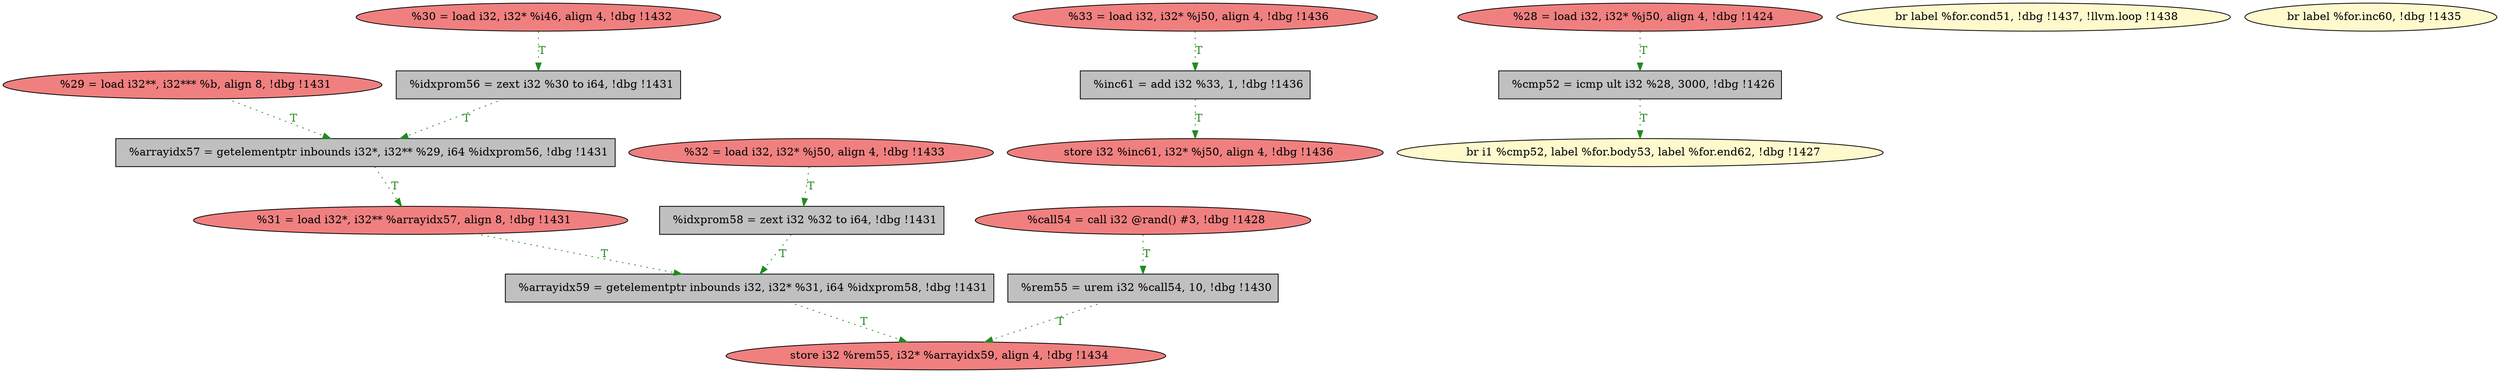
digraph G {


node7273 [fillcolor=lightcoral,label="  store i32 %rem55, i32* %arrayidx59, align 4, !dbg !1434",shape=ellipse,style=filled ]
node7271 [fillcolor=grey,label="  %arrayidx59 = getelementptr inbounds i32, i32* %31, i64 %idxprom58, !dbg !1431",shape=rectangle,style=filled ]
node7259 [fillcolor=lightcoral,label="  %33 = load i32, i32* %j50, align 4, !dbg !1436",shape=ellipse,style=filled ]
node7260 [fillcolor=lightcoral,label="  %31 = load i32*, i32** %arrayidx57, align 8, !dbg !1431",shape=ellipse,style=filled ]
node7272 [fillcolor=lightcoral,label="  %28 = load i32, i32* %j50, align 4, !dbg !1424",shape=ellipse,style=filled ]
node7261 [fillcolor=lightcoral,label="  %call54 = call i32 @rand() #3, !dbg !1428",shape=ellipse,style=filled ]
node7269 [fillcolor=lightcoral,label="  %30 = load i32, i32* %i46, align 4, !dbg !1432",shape=ellipse,style=filled ]
node7255 [fillcolor=lemonchiffon,label="  br label %for.cond51, !dbg !1437, !llvm.loop !1438",shape=ellipse,style=filled ]
node7262 [fillcolor=grey,label="  %arrayidx57 = getelementptr inbounds i32*, i32** %29, i64 %idxprom56, !dbg !1431",shape=rectangle,style=filled ]
node7266 [fillcolor=grey,label="  %cmp52 = icmp ult i32 %28, 3000, !dbg !1426",shape=rectangle,style=filled ]
node7263 [fillcolor=lemonchiffon,label="  br i1 %cmp52, label %for.body53, label %for.end62, !dbg !1427",shape=ellipse,style=filled ]
node7258 [fillcolor=lightcoral,label="  %29 = load i32**, i32*** %b, align 8, !dbg !1431",shape=ellipse,style=filled ]
node7265 [fillcolor=grey,label="  %rem55 = urem i32 %call54, 10, !dbg !1430",shape=rectangle,style=filled ]
node7264 [fillcolor=lemonchiffon,label="  br label %for.inc60, !dbg !1435",shape=ellipse,style=filled ]
node7270 [fillcolor=grey,label="  %idxprom56 = zext i32 %30 to i64, !dbg !1431",shape=rectangle,style=filled ]
node7267 [fillcolor=grey,label="  %idxprom58 = zext i32 %32 to i64, !dbg !1431",shape=rectangle,style=filled ]
node7257 [fillcolor=grey,label="  %inc61 = add i32 %33, 1, !dbg !1436",shape=rectangle,style=filled ]
node7256 [fillcolor=lightcoral,label="  store i32 %inc61, i32* %j50, align 4, !dbg !1436",shape=ellipse,style=filled ]
node7268 [fillcolor=lightcoral,label="  %32 = load i32, i32* %j50, align 4, !dbg !1433",shape=ellipse,style=filled ]

node7262->node7260 [style=dotted,color=forestgreen,label="T",fontcolor=forestgreen ]
node7259->node7257 [style=dotted,color=forestgreen,label="T",fontcolor=forestgreen ]
node7272->node7266 [style=dotted,color=forestgreen,label="T",fontcolor=forestgreen ]
node7257->node7256 [style=dotted,color=forestgreen,label="T",fontcolor=forestgreen ]
node7269->node7270 [style=dotted,color=forestgreen,label="T",fontcolor=forestgreen ]
node7261->node7265 [style=dotted,color=forestgreen,label="T",fontcolor=forestgreen ]
node7270->node7262 [style=dotted,color=forestgreen,label="T",fontcolor=forestgreen ]
node7271->node7273 [style=dotted,color=forestgreen,label="T",fontcolor=forestgreen ]
node7260->node7271 [style=dotted,color=forestgreen,label="T",fontcolor=forestgreen ]
node7267->node7271 [style=dotted,color=forestgreen,label="T",fontcolor=forestgreen ]
node7265->node7273 [style=dotted,color=forestgreen,label="T",fontcolor=forestgreen ]
node7268->node7267 [style=dotted,color=forestgreen,label="T",fontcolor=forestgreen ]
node7258->node7262 [style=dotted,color=forestgreen,label="T",fontcolor=forestgreen ]
node7266->node7263 [style=dotted,color=forestgreen,label="T",fontcolor=forestgreen ]


}
